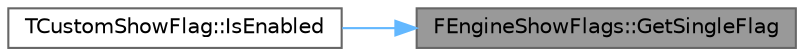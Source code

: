 digraph "FEngineShowFlags::GetSingleFlag"
{
 // INTERACTIVE_SVG=YES
 // LATEX_PDF_SIZE
  bgcolor="transparent";
  edge [fontname=Helvetica,fontsize=10,labelfontname=Helvetica,labelfontsize=10];
  node [fontname=Helvetica,fontsize=10,shape=box,height=0.2,width=0.4];
  rankdir="RL";
  Node1 [id="Node000001",label="FEngineShowFlags::GetSingleFlag",height=0.2,width=0.4,color="gray40", fillcolor="grey60", style="filled", fontcolor="black",tooltip="O(1)"];
  Node1 -> Node2 [id="edge1_Node000001_Node000002",dir="back",color="steelblue1",style="solid",tooltip=" "];
  Node2 [id="Node000002",label="TCustomShowFlag::IsEnabled",height=0.2,width=0.4,color="grey40", fillcolor="white", style="filled",URL="$d7/d58/structTCustomShowFlag.html#a27870777ff2b9c321da0612624d0a046",tooltip=" "];
}
